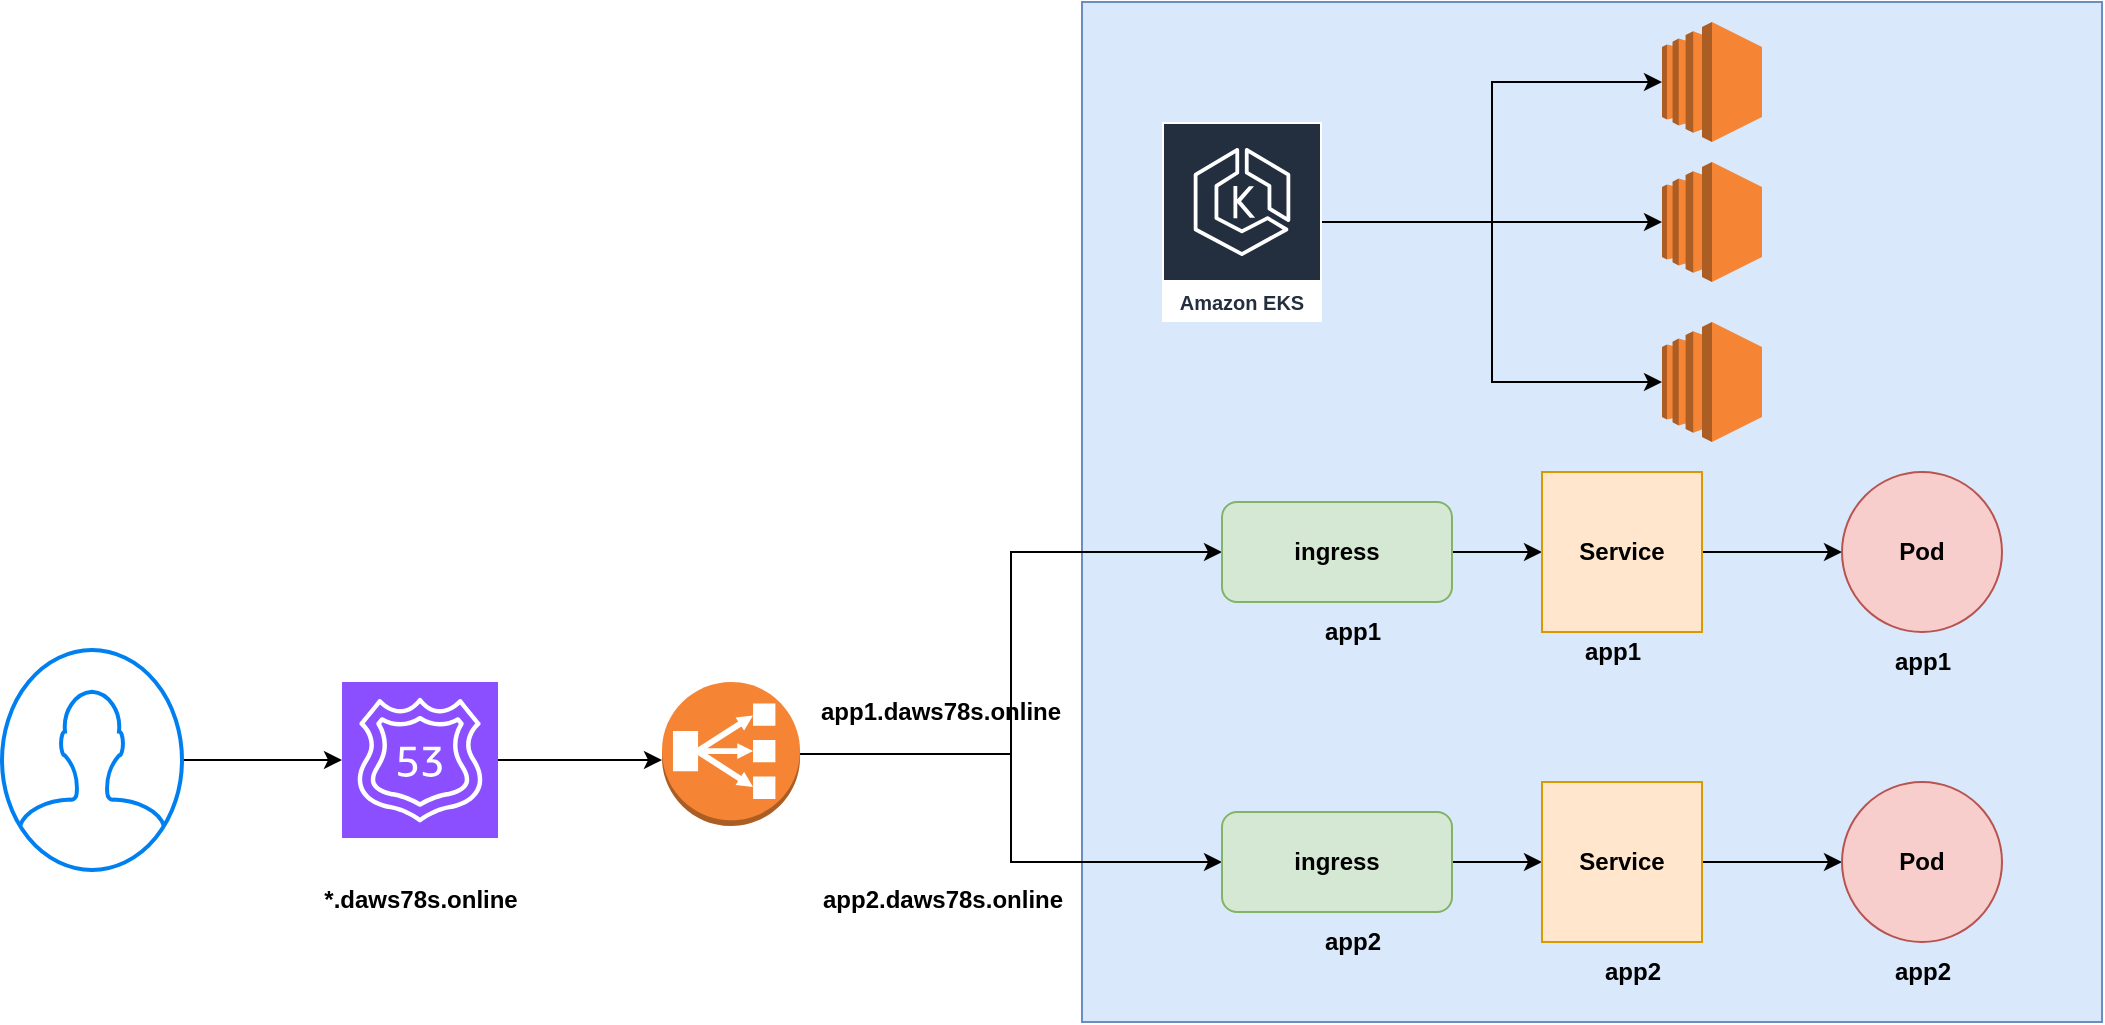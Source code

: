 <mxfile version="24.6.4" type="device">
  <diagram name="Page-1" id="tl2UhNhua-255VrZ4Xo6">
    <mxGraphModel dx="1900" dy="583" grid="1" gridSize="10" guides="1" tooltips="1" connect="1" arrows="1" fold="1" page="1" pageScale="1" pageWidth="850" pageHeight="1100" math="0" shadow="0">
      <root>
        <mxCell id="0" />
        <mxCell id="1" parent="0" />
        <mxCell id="908_WE_SAFHPH_QXP2XA-1" value="" style="rounded=0;whiteSpace=wrap;html=1;fillColor=#dae8fc;strokeColor=#6c8ebf;" vertex="1" parent="1">
          <mxGeometry x="240" y="80" width="510" height="510" as="geometry" />
        </mxCell>
        <mxCell id="908_WE_SAFHPH_QXP2XA-6" style="edgeStyle=orthogonalEdgeStyle;rounded=0;orthogonalLoop=1;jettySize=auto;html=1;" edge="1" parent="1" source="908_WE_SAFHPH_QXP2XA-2" target="908_WE_SAFHPH_QXP2XA-3">
          <mxGeometry relative="1" as="geometry" />
        </mxCell>
        <mxCell id="908_WE_SAFHPH_QXP2XA-7" style="edgeStyle=orthogonalEdgeStyle;rounded=0;orthogonalLoop=1;jettySize=auto;html=1;" edge="1" parent="1" source="908_WE_SAFHPH_QXP2XA-2" target="908_WE_SAFHPH_QXP2XA-4">
          <mxGeometry relative="1" as="geometry" />
        </mxCell>
        <mxCell id="908_WE_SAFHPH_QXP2XA-2" value="Amazon EKS" style="sketch=0;outlineConnect=0;fontColor=#232F3E;gradientColor=none;strokeColor=#ffffff;fillColor=#232F3E;dashed=0;verticalLabelPosition=middle;verticalAlign=bottom;align=center;html=1;whiteSpace=wrap;fontSize=10;fontStyle=1;spacing=3;shape=mxgraph.aws4.productIcon;prIcon=mxgraph.aws4.eks;" vertex="1" parent="1">
          <mxGeometry x="280" y="140" width="80" height="100" as="geometry" />
        </mxCell>
        <mxCell id="908_WE_SAFHPH_QXP2XA-3" value="" style="outlineConnect=0;dashed=0;verticalLabelPosition=bottom;verticalAlign=top;align=center;html=1;shape=mxgraph.aws3.ec2;fillColor=#F58534;gradientColor=none;" vertex="1" parent="1">
          <mxGeometry x="530" y="90" width="50" height="60" as="geometry" />
        </mxCell>
        <mxCell id="908_WE_SAFHPH_QXP2XA-4" value="" style="outlineConnect=0;dashed=0;verticalLabelPosition=bottom;verticalAlign=top;align=center;html=1;shape=mxgraph.aws3.ec2;fillColor=#F58534;gradientColor=none;" vertex="1" parent="1">
          <mxGeometry x="530" y="160" width="50" height="60" as="geometry" />
        </mxCell>
        <mxCell id="908_WE_SAFHPH_QXP2XA-5" value="" style="outlineConnect=0;dashed=0;verticalLabelPosition=bottom;verticalAlign=top;align=center;html=1;shape=mxgraph.aws3.ec2;fillColor=#F58534;gradientColor=none;" vertex="1" parent="1">
          <mxGeometry x="530" y="240" width="50" height="60" as="geometry" />
        </mxCell>
        <mxCell id="908_WE_SAFHPH_QXP2XA-8" style="edgeStyle=orthogonalEdgeStyle;rounded=0;orthogonalLoop=1;jettySize=auto;html=1;entryX=0;entryY=0.5;entryDx=0;entryDy=0;entryPerimeter=0;" edge="1" parent="1" source="908_WE_SAFHPH_QXP2XA-2" target="908_WE_SAFHPH_QXP2XA-5">
          <mxGeometry relative="1" as="geometry" />
        </mxCell>
        <mxCell id="908_WE_SAFHPH_QXP2XA-16" style="edgeStyle=orthogonalEdgeStyle;rounded=0;orthogonalLoop=1;jettySize=auto;html=1;entryX=0;entryY=0.5;entryDx=0;entryDy=0;" edge="1" parent="1" source="908_WE_SAFHPH_QXP2XA-9" target="908_WE_SAFHPH_QXP2XA-11">
          <mxGeometry relative="1" as="geometry" />
        </mxCell>
        <mxCell id="908_WE_SAFHPH_QXP2XA-33" style="edgeStyle=orthogonalEdgeStyle;rounded=0;orthogonalLoop=1;jettySize=auto;html=1;" edge="1" parent="1" source="908_WE_SAFHPH_QXP2XA-9" target="908_WE_SAFHPH_QXP2XA-27">
          <mxGeometry relative="1" as="geometry" />
        </mxCell>
        <mxCell id="908_WE_SAFHPH_QXP2XA-9" value="" style="outlineConnect=0;dashed=0;verticalLabelPosition=bottom;verticalAlign=top;align=center;html=1;shape=mxgraph.aws3.classic_load_balancer;fillColor=#F58534;gradientColor=none;" vertex="1" parent="1">
          <mxGeometry x="30" y="420" width="69" height="72" as="geometry" />
        </mxCell>
        <mxCell id="908_WE_SAFHPH_QXP2XA-14" style="edgeStyle=orthogonalEdgeStyle;rounded=0;orthogonalLoop=1;jettySize=auto;html=1;entryX=0;entryY=0.5;entryDx=0;entryDy=0;" edge="1" parent="1" source="908_WE_SAFHPH_QXP2XA-11" target="908_WE_SAFHPH_QXP2XA-12">
          <mxGeometry relative="1" as="geometry" />
        </mxCell>
        <mxCell id="908_WE_SAFHPH_QXP2XA-11" value="&lt;b&gt;ingress&lt;/b&gt;" style="rounded=1;whiteSpace=wrap;html=1;fillColor=#d5e8d4;strokeColor=#82b366;" vertex="1" parent="1">
          <mxGeometry x="310" y="330" width="115" height="50" as="geometry" />
        </mxCell>
        <mxCell id="908_WE_SAFHPH_QXP2XA-15" style="edgeStyle=orthogonalEdgeStyle;rounded=0;orthogonalLoop=1;jettySize=auto;html=1;entryX=0;entryY=0.5;entryDx=0;entryDy=0;" edge="1" parent="1" source="908_WE_SAFHPH_QXP2XA-12" target="908_WE_SAFHPH_QXP2XA-13">
          <mxGeometry relative="1" as="geometry" />
        </mxCell>
        <mxCell id="908_WE_SAFHPH_QXP2XA-12" value="&lt;b&gt;Service&lt;/b&gt;" style="whiteSpace=wrap;html=1;aspect=fixed;fillColor=#ffe6cc;strokeColor=#d79b00;" vertex="1" parent="1">
          <mxGeometry x="470" y="315" width="80" height="80" as="geometry" />
        </mxCell>
        <mxCell id="908_WE_SAFHPH_QXP2XA-13" value="&lt;b&gt;Pod&lt;/b&gt;" style="ellipse;whiteSpace=wrap;html=1;aspect=fixed;fillColor=#f8cecc;strokeColor=#b85450;" vertex="1" parent="1">
          <mxGeometry x="620" y="315" width="80" height="80" as="geometry" />
        </mxCell>
        <mxCell id="908_WE_SAFHPH_QXP2XA-20" style="edgeStyle=orthogonalEdgeStyle;rounded=0;orthogonalLoop=1;jettySize=auto;html=1;" edge="1" parent="1" source="908_WE_SAFHPH_QXP2XA-17" target="908_WE_SAFHPH_QXP2XA-18">
          <mxGeometry relative="1" as="geometry" />
        </mxCell>
        <mxCell id="908_WE_SAFHPH_QXP2XA-17" value="" style="html=1;verticalLabelPosition=bottom;align=center;labelBackgroundColor=#ffffff;verticalAlign=top;strokeWidth=2;strokeColor=#0080F0;shadow=0;dashed=0;shape=mxgraph.ios7.icons.user;" vertex="1" parent="1">
          <mxGeometry x="-300" y="404" width="90" height="110" as="geometry" />
        </mxCell>
        <mxCell id="908_WE_SAFHPH_QXP2XA-21" style="edgeStyle=orthogonalEdgeStyle;rounded=0;orthogonalLoop=1;jettySize=auto;html=1;" edge="1" parent="1" source="908_WE_SAFHPH_QXP2XA-18" target="908_WE_SAFHPH_QXP2XA-9">
          <mxGeometry relative="1" as="geometry">
            <Array as="points">
              <mxPoint x="10" y="459" />
              <mxPoint x="10" y="459" />
            </Array>
          </mxGeometry>
        </mxCell>
        <mxCell id="908_WE_SAFHPH_QXP2XA-18" value="" style="sketch=0;points=[[0,0,0],[0.25,0,0],[0.5,0,0],[0.75,0,0],[1,0,0],[0,1,0],[0.25,1,0],[0.5,1,0],[0.75,1,0],[1,1,0],[0,0.25,0],[0,0.5,0],[0,0.75,0],[1,0.25,0],[1,0.5,0],[1,0.75,0]];outlineConnect=0;fontColor=#232F3E;fillColor=#8C4FFF;strokeColor=#ffffff;dashed=0;verticalLabelPosition=bottom;verticalAlign=top;align=center;html=1;fontSize=12;fontStyle=0;aspect=fixed;shape=mxgraph.aws4.resourceIcon;resIcon=mxgraph.aws4.route_53;" vertex="1" parent="1">
          <mxGeometry x="-130" y="420" width="78" height="78" as="geometry" />
        </mxCell>
        <mxCell id="908_WE_SAFHPH_QXP2XA-19" value="&lt;b&gt;*.daws78s.online&lt;/b&gt;" style="text;html=1;align=center;verticalAlign=middle;resizable=0;points=[];autosize=1;strokeColor=none;fillColor=none;" vertex="1" parent="1">
          <mxGeometry x="-151" y="514" width="120" height="30" as="geometry" />
        </mxCell>
        <mxCell id="908_WE_SAFHPH_QXP2XA-23" value="&lt;b&gt;app1.daws78s.online&lt;/b&gt;" style="text;html=1;align=center;verticalAlign=middle;resizable=0;points=[];autosize=1;strokeColor=none;fillColor=none;" vertex="1" parent="1">
          <mxGeometry x="99" y="420" width="140" height="30" as="geometry" />
        </mxCell>
        <mxCell id="908_WE_SAFHPH_QXP2XA-24" value="&lt;b&gt;app1&lt;/b&gt;" style="text;html=1;align=center;verticalAlign=middle;resizable=0;points=[];autosize=1;strokeColor=none;fillColor=none;" vertex="1" parent="1">
          <mxGeometry x="350" y="380" width="50" height="30" as="geometry" />
        </mxCell>
        <mxCell id="908_WE_SAFHPH_QXP2XA-25" value="&lt;b&gt;app1&lt;/b&gt;" style="text;html=1;align=center;verticalAlign=middle;resizable=0;points=[];autosize=1;strokeColor=none;fillColor=none;" vertex="1" parent="1">
          <mxGeometry x="480" y="390" width="50" height="30" as="geometry" />
        </mxCell>
        <mxCell id="908_WE_SAFHPH_QXP2XA-26" value="&lt;b&gt;app1&lt;/b&gt;" style="text;html=1;align=center;verticalAlign=middle;resizable=0;points=[];autosize=1;strokeColor=none;fillColor=none;" vertex="1" parent="1">
          <mxGeometry x="635" y="395" width="50" height="30" as="geometry" />
        </mxCell>
        <mxCell id="908_WE_SAFHPH_QXP2XA-31" style="edgeStyle=orthogonalEdgeStyle;rounded=0;orthogonalLoop=1;jettySize=auto;html=1;entryX=0;entryY=0.5;entryDx=0;entryDy=0;" edge="1" parent="1" source="908_WE_SAFHPH_QXP2XA-27" target="908_WE_SAFHPH_QXP2XA-29">
          <mxGeometry relative="1" as="geometry" />
        </mxCell>
        <mxCell id="908_WE_SAFHPH_QXP2XA-27" value="&lt;b&gt;ingress&lt;/b&gt;" style="rounded=1;whiteSpace=wrap;html=1;fillColor=#d5e8d4;strokeColor=#82b366;" vertex="1" parent="1">
          <mxGeometry x="310" y="485" width="115" height="50" as="geometry" />
        </mxCell>
        <mxCell id="908_WE_SAFHPH_QXP2XA-32" style="edgeStyle=orthogonalEdgeStyle;rounded=0;orthogonalLoop=1;jettySize=auto;html=1;entryX=0;entryY=0.5;entryDx=0;entryDy=0;" edge="1" parent="1" source="908_WE_SAFHPH_QXP2XA-29" target="908_WE_SAFHPH_QXP2XA-30">
          <mxGeometry relative="1" as="geometry" />
        </mxCell>
        <mxCell id="908_WE_SAFHPH_QXP2XA-29" value="&lt;b&gt;Service&lt;/b&gt;" style="whiteSpace=wrap;html=1;aspect=fixed;fillColor=#ffe6cc;strokeColor=#d79b00;" vertex="1" parent="1">
          <mxGeometry x="470" y="470" width="80" height="80" as="geometry" />
        </mxCell>
        <mxCell id="908_WE_SAFHPH_QXP2XA-30" value="&lt;b&gt;Pod&lt;/b&gt;" style="ellipse;whiteSpace=wrap;html=1;aspect=fixed;fillColor=#f8cecc;strokeColor=#b85450;" vertex="1" parent="1">
          <mxGeometry x="620" y="470" width="80" height="80" as="geometry" />
        </mxCell>
        <mxCell id="908_WE_SAFHPH_QXP2XA-34" value="&lt;b&gt;app2.daws78s.online&lt;/b&gt;" style="text;html=1;align=center;verticalAlign=middle;resizable=0;points=[];autosize=1;strokeColor=none;fillColor=none;" vertex="1" parent="1">
          <mxGeometry x="100" y="514" width="140" height="30" as="geometry" />
        </mxCell>
        <mxCell id="908_WE_SAFHPH_QXP2XA-35" value="&lt;b&gt;app2&lt;/b&gt;" style="text;html=1;align=center;verticalAlign=middle;resizable=0;points=[];autosize=1;strokeColor=none;fillColor=none;" vertex="1" parent="1">
          <mxGeometry x="350" y="535" width="50" height="30" as="geometry" />
        </mxCell>
        <mxCell id="908_WE_SAFHPH_QXP2XA-36" value="&lt;b&gt;app2&lt;/b&gt;" style="text;html=1;align=center;verticalAlign=middle;resizable=0;points=[];autosize=1;strokeColor=none;fillColor=none;" vertex="1" parent="1">
          <mxGeometry x="490" y="550" width="50" height="30" as="geometry" />
        </mxCell>
        <mxCell id="908_WE_SAFHPH_QXP2XA-37" value="&lt;b&gt;app2&lt;/b&gt;" style="text;html=1;align=center;verticalAlign=middle;resizable=0;points=[];autosize=1;strokeColor=none;fillColor=none;" vertex="1" parent="1">
          <mxGeometry x="635" y="550" width="50" height="30" as="geometry" />
        </mxCell>
      </root>
    </mxGraphModel>
  </diagram>
</mxfile>
